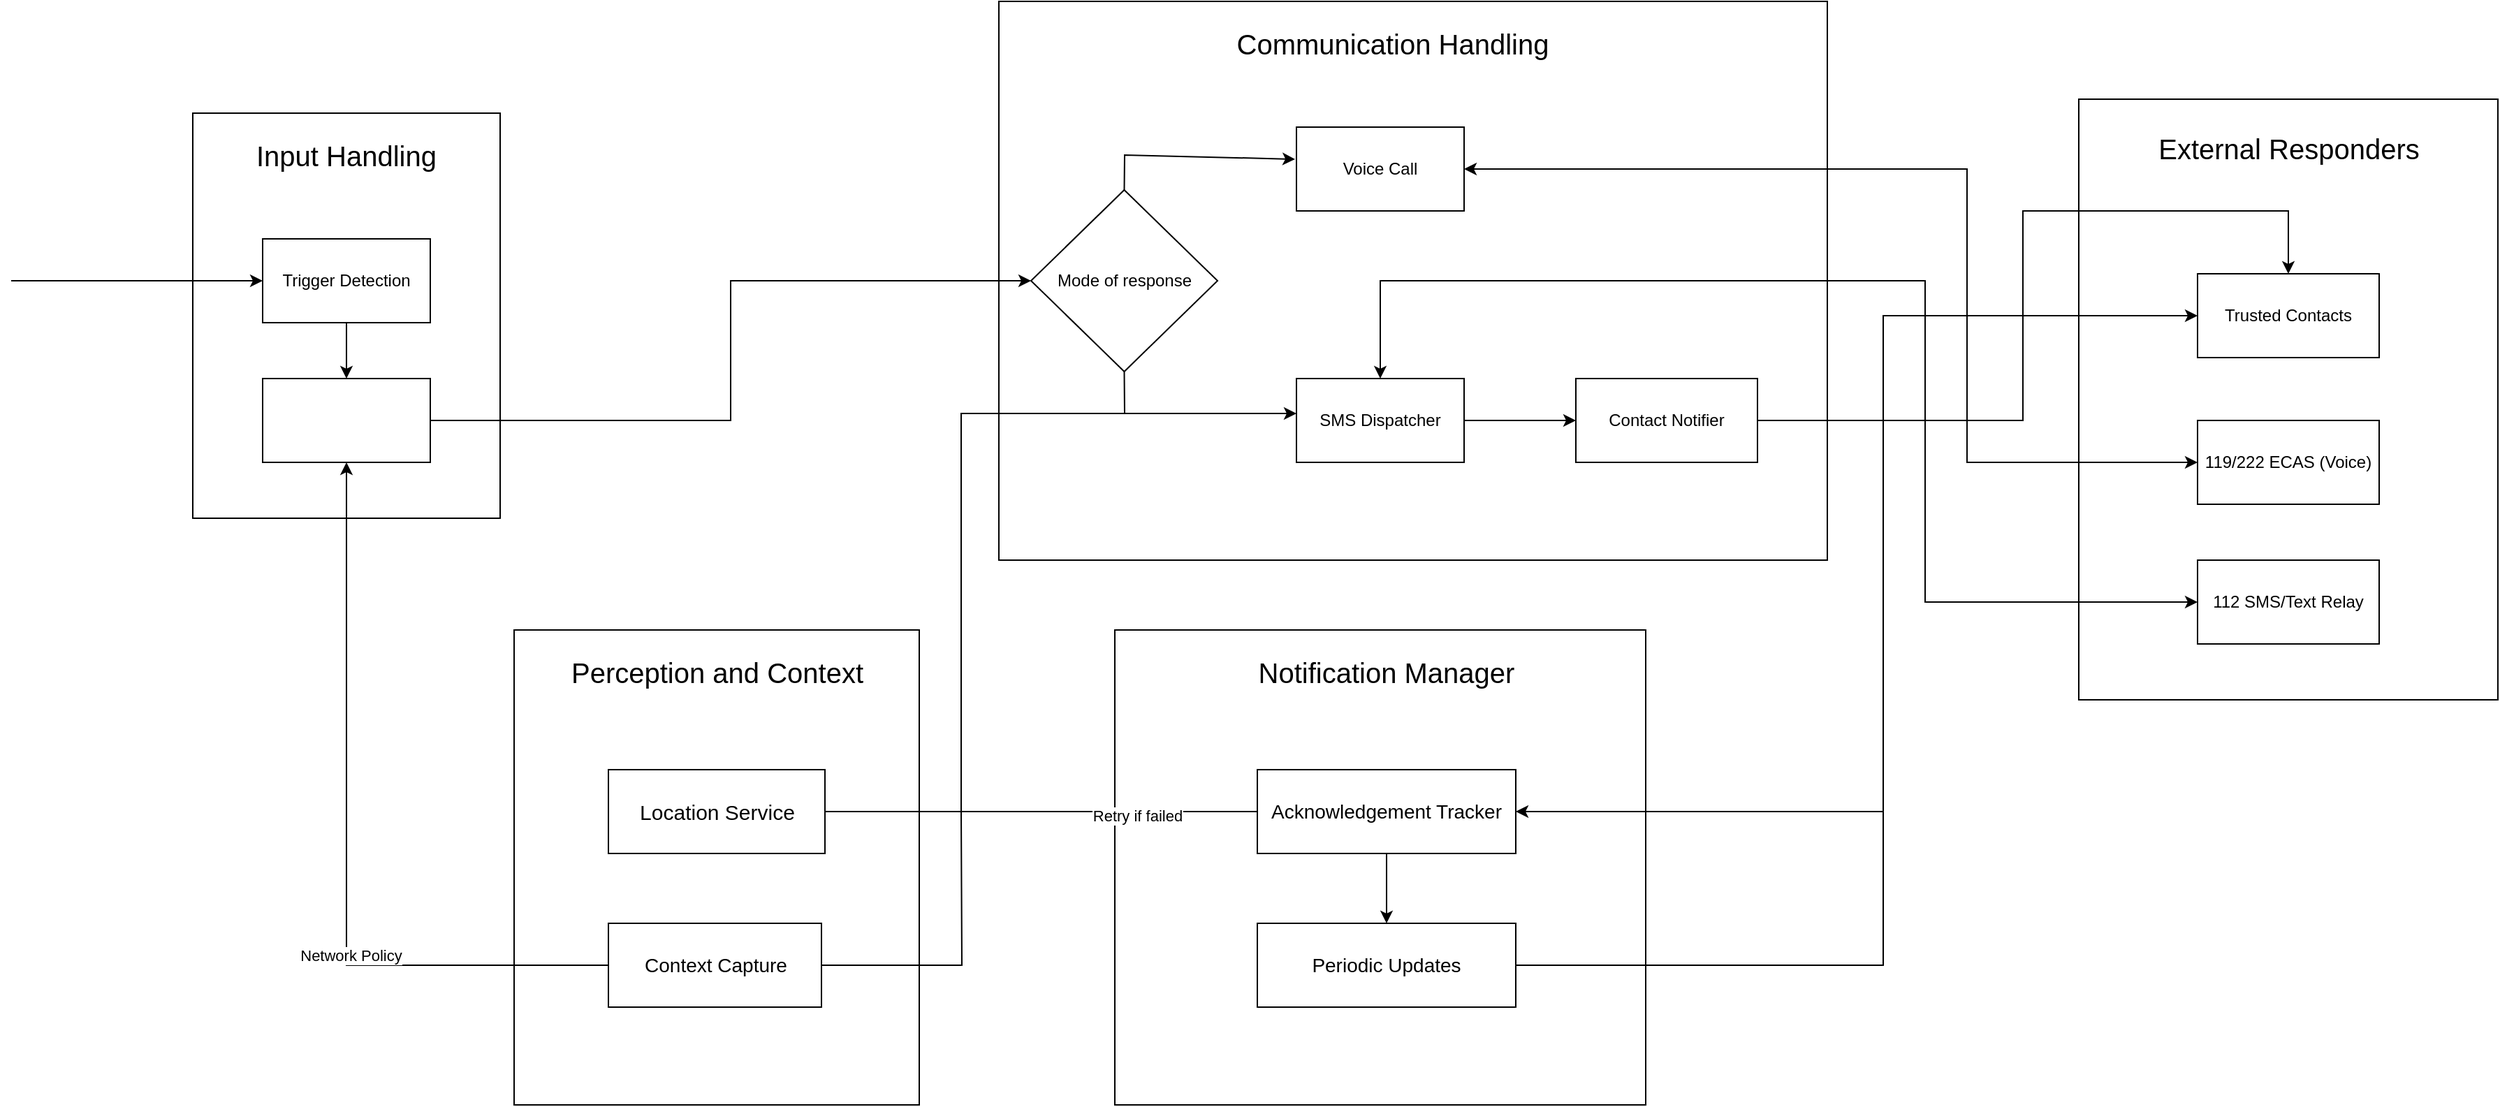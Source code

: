 <mxfile version="28.2.6">
  <diagram name="Page-1" id="jR8yjtnpcwizbuIGDy_K">
    <mxGraphModel dx="2772" dy="1613" grid="1" gridSize="10" guides="1" tooltips="1" connect="1" arrows="1" fold="1" page="1" pageScale="1" pageWidth="827" pageHeight="1169" math="0" shadow="0">
      <root>
        <mxCell id="0" />
        <mxCell id="1" parent="0" />
        <mxCell id="W86yD8HpNEZfdBtG1At9-2" value="" style="rounded=0;whiteSpace=wrap;html=1;" vertex="1" parent="1">
          <mxGeometry x="-120" y="300" width="220" height="290" as="geometry" />
        </mxCell>
        <mxCell id="W86yD8HpNEZfdBtG1At9-3" value="&lt;font style=&quot;font-size: 20px;&quot;&gt;Input Handling&lt;/font&gt;" style="text;html=1;whiteSpace=wrap;strokeColor=none;fillColor=none;align=center;verticalAlign=middle;rounded=0;" vertex="1" parent="1">
          <mxGeometry x="-105" y="310" width="190" height="40" as="geometry" />
        </mxCell>
        <mxCell id="W86yD8HpNEZfdBtG1At9-4" value="" style="rounded=0;whiteSpace=wrap;html=1;" vertex="1" parent="1">
          <mxGeometry x="1230" y="290" width="300" height="430" as="geometry" />
        </mxCell>
        <mxCell id="W86yD8HpNEZfdBtG1At9-5" value="&lt;font style=&quot;font-size: 20px;&quot;&gt;External Responders&lt;/font&gt;" style="text;html=1;whiteSpace=wrap;strokeColor=none;fillColor=none;align=center;verticalAlign=middle;rounded=0;" vertex="1" parent="1">
          <mxGeometry x="1268.75" y="310" width="222.5" height="30" as="geometry" />
        </mxCell>
        <mxCell id="W86yD8HpNEZfdBtG1At9-7" value="" style="rounded=0;whiteSpace=wrap;html=1;" vertex="1" parent="1">
          <mxGeometry x="540" y="670" width="380" height="340" as="geometry" />
        </mxCell>
        <mxCell id="W86yD8HpNEZfdBtG1At9-8" value="&lt;font style=&quot;font-size: 20px;&quot;&gt;Notification Manager&lt;/font&gt;" style="text;html=1;whiteSpace=wrap;strokeColor=none;fillColor=none;align=center;verticalAlign=middle;rounded=0;" vertex="1" parent="1">
          <mxGeometry x="622" y="690" width="225" height="20" as="geometry" />
        </mxCell>
        <mxCell id="W86yD8HpNEZfdBtG1At9-9" value="" style="rounded=0;whiteSpace=wrap;html=1;" vertex="1" parent="1">
          <mxGeometry x="457" y="220" width="593" height="400" as="geometry" />
        </mxCell>
        <mxCell id="W86yD8HpNEZfdBtG1At9-10" value="&lt;font style=&quot;font-size: 20px;&quot;&gt;Communication Handling&lt;/font&gt;" style="text;html=1;whiteSpace=wrap;strokeColor=none;fillColor=none;align=center;verticalAlign=middle;rounded=0;" vertex="1" parent="1">
          <mxGeometry x="607.75" y="240" width="261.5" height="20" as="geometry" />
        </mxCell>
        <mxCell id="W86yD8HpNEZfdBtG1At9-11" value="" style="rounded=0;whiteSpace=wrap;html=1;" vertex="1" parent="1">
          <mxGeometry x="110" y="670" width="290" height="340" as="geometry" />
        </mxCell>
        <mxCell id="W86yD8HpNEZfdBtG1At9-12" value="&lt;font style=&quot;font-size: 20px;&quot;&gt;Perception and Context&lt;/font&gt;" style="text;html=1;whiteSpace=wrap;strokeColor=none;fillColor=none;align=center;verticalAlign=middle;rounded=0;" vertex="1" parent="1">
          <mxGeometry x="124.75" y="690" width="260.5" height="20" as="geometry" />
        </mxCell>
        <mxCell id="W86yD8HpNEZfdBtG1At9-58" value="" style="edgeStyle=orthogonalEdgeStyle;rounded=0;orthogonalLoop=1;jettySize=auto;html=1;" edge="1" parent="1" source="W86yD8HpNEZfdBtG1At9-15" target="W86yD8HpNEZfdBtG1At9-57">
          <mxGeometry relative="1" as="geometry" />
        </mxCell>
        <mxCell id="W86yD8HpNEZfdBtG1At9-15" value="Trigger Detection" style="rounded=0;whiteSpace=wrap;html=1;" vertex="1" parent="1">
          <mxGeometry x="-70" y="390" width="120" height="60" as="geometry" />
        </mxCell>
        <mxCell id="W86yD8HpNEZfdBtG1At9-16" value="" style="endArrow=classic;html=1;rounded=0;entryX=0;entryY=0.5;entryDx=0;entryDy=0;" edge="1" parent="1" target="W86yD8HpNEZfdBtG1At9-15">
          <mxGeometry width="50" height="50" relative="1" as="geometry">
            <mxPoint x="-250" y="420" as="sourcePoint" />
            <mxPoint x="220" y="460" as="targetPoint" />
          </mxGeometry>
        </mxCell>
        <mxCell id="W86yD8HpNEZfdBtG1At9-19" value="Mode of response" style="rhombus;whiteSpace=wrap;html=1;" vertex="1" parent="1">
          <mxGeometry x="480" y="355" width="133.5" height="130" as="geometry" />
        </mxCell>
        <mxCell id="W86yD8HpNEZfdBtG1At9-21" value="Voice Call" style="rounded=0;whiteSpace=wrap;html=1;" vertex="1" parent="1">
          <mxGeometry x="670" y="310" width="120" height="60" as="geometry" />
        </mxCell>
        <mxCell id="W86yD8HpNEZfdBtG1At9-24" value="" style="edgeStyle=orthogonalEdgeStyle;rounded=0;orthogonalLoop=1;jettySize=auto;html=1;" edge="1" parent="1" source="W86yD8HpNEZfdBtG1At9-22" target="W86yD8HpNEZfdBtG1At9-23">
          <mxGeometry relative="1" as="geometry" />
        </mxCell>
        <mxCell id="W86yD8HpNEZfdBtG1At9-22" value="SMS Dispatcher" style="rounded=0;whiteSpace=wrap;html=1;" vertex="1" parent="1">
          <mxGeometry x="670" y="490" width="120" height="60" as="geometry" />
        </mxCell>
        <mxCell id="W86yD8HpNEZfdBtG1At9-23" value="Contact Notifier" style="rounded=0;whiteSpace=wrap;html=1;" vertex="1" parent="1">
          <mxGeometry x="870" y="490" width="130" height="60" as="geometry" />
        </mxCell>
        <mxCell id="W86yD8HpNEZfdBtG1At9-25" value="" style="endArrow=classic;html=1;rounded=0;exitX=0.5;exitY=1;exitDx=0;exitDy=0;" edge="1" parent="1" source="W86yD8HpNEZfdBtG1At9-19">
          <mxGeometry width="50" height="50" relative="1" as="geometry">
            <mxPoint x="860" y="570" as="sourcePoint" />
            <mxPoint x="670" y="515" as="targetPoint" />
            <Array as="points">
              <mxPoint x="547" y="515" />
            </Array>
          </mxGeometry>
        </mxCell>
        <mxCell id="W86yD8HpNEZfdBtG1At9-26" value="" style="endArrow=classic;html=1;rounded=0;exitX=0.5;exitY=0;exitDx=0;exitDy=0;entryX=-0.008;entryY=0.383;entryDx=0;entryDy=0;entryPerimeter=0;" edge="1" parent="1" source="W86yD8HpNEZfdBtG1At9-19" target="W86yD8HpNEZfdBtG1At9-21">
          <mxGeometry width="50" height="50" relative="1" as="geometry">
            <mxPoint x="610" y="510" as="sourcePoint" />
            <mxPoint x="733" y="540" as="targetPoint" />
            <Array as="points">
              <mxPoint x="547" y="330" />
            </Array>
          </mxGeometry>
        </mxCell>
        <mxCell id="W86yD8HpNEZfdBtG1At9-55" value="" style="edgeStyle=orthogonalEdgeStyle;rounded=0;orthogonalLoop=1;jettySize=auto;html=1;" edge="1" parent="1" source="W86yD8HpNEZfdBtG1At9-27" target="W86yD8HpNEZfdBtG1At9-28">
          <mxGeometry relative="1" as="geometry" />
        </mxCell>
        <mxCell id="W86yD8HpNEZfdBtG1At9-27" value="&lt;font style=&quot;font-size: 14px;&quot;&gt;Acknowledgement Tracker&lt;/font&gt;" style="rounded=0;whiteSpace=wrap;html=1;" vertex="1" parent="1">
          <mxGeometry x="642" y="770" width="185" height="60" as="geometry" />
        </mxCell>
        <mxCell id="W86yD8HpNEZfdBtG1At9-28" value="&lt;font style=&quot;font-size: 14px;&quot;&gt;Periodic Updates&lt;/font&gt;" style="rounded=0;whiteSpace=wrap;html=1;" vertex="1" parent="1">
          <mxGeometry x="642" y="880" width="185" height="60" as="geometry" />
        </mxCell>
        <mxCell id="W86yD8HpNEZfdBtG1At9-29" value="&lt;font style=&quot;font-size: 15px;&quot;&gt;Location Service&lt;/font&gt;" style="rounded=0;whiteSpace=wrap;html=1;" vertex="1" parent="1">
          <mxGeometry x="177.5" y="770" width="155" height="60" as="geometry" />
        </mxCell>
        <mxCell id="W86yD8HpNEZfdBtG1At9-30" value="&lt;font style=&quot;font-size: 14px;&quot;&gt;Context Capture&lt;/font&gt;" style="rounded=0;whiteSpace=wrap;html=1;" vertex="1" parent="1">
          <mxGeometry x="177.5" y="880" width="152.5" height="60" as="geometry" />
        </mxCell>
        <mxCell id="W86yD8HpNEZfdBtG1At9-31" value="Trusted Contacts" style="rounded=0;whiteSpace=wrap;html=1;" vertex="1" parent="1">
          <mxGeometry x="1315" y="415" width="130" height="60" as="geometry" />
        </mxCell>
        <mxCell id="W86yD8HpNEZfdBtG1At9-32" value="119/222 ECAS (Voice)" style="rounded=0;whiteSpace=wrap;html=1;" vertex="1" parent="1">
          <mxGeometry x="1315" y="520" width="130" height="60" as="geometry" />
        </mxCell>
        <mxCell id="W86yD8HpNEZfdBtG1At9-33" value="112 SMS/Text Relay" style="rounded=0;whiteSpace=wrap;html=1;" vertex="1" parent="1">
          <mxGeometry x="1315" y="620" width="130" height="60" as="geometry" />
        </mxCell>
        <mxCell id="W86yD8HpNEZfdBtG1At9-39" value="" style="endArrow=none;html=1;rounded=0;edgeStyle=orthogonalEdgeStyle;exitX=1;exitY=0.5;exitDx=0;exitDy=0;" edge="1" parent="1" source="W86yD8HpNEZfdBtG1At9-29">
          <mxGeometry width="50" height="50" relative="1" as="geometry">
            <mxPoint x="397" y="675" as="sourcePoint" />
            <mxPoint x="547" y="515" as="targetPoint" />
            <Array as="points">
              <mxPoint x="430" y="800" />
              <mxPoint x="430" y="515" />
            </Array>
          </mxGeometry>
        </mxCell>
        <mxCell id="W86yD8HpNEZfdBtG1At9-41" value="" style="endArrow=none;html=1;rounded=0;edgeStyle=orthogonalEdgeStyle;exitX=1;exitY=0.5;exitDx=0;exitDy=0;" edge="1" parent="1" source="W86yD8HpNEZfdBtG1At9-30">
          <mxGeometry width="50" height="50" relative="1" as="geometry">
            <mxPoint x="460" y="860" as="sourcePoint" />
            <mxPoint x="430" y="800" as="targetPoint" />
          </mxGeometry>
        </mxCell>
        <mxCell id="W86yD8HpNEZfdBtG1At9-42" value="" style="endArrow=classic;html=1;rounded=0;exitX=0;exitY=0.5;exitDx=0;exitDy=0;entryX=0.5;entryY=1;entryDx=0;entryDy=0;" edge="1" parent="1" source="W86yD8HpNEZfdBtG1At9-30" target="W86yD8HpNEZfdBtG1At9-57">
          <mxGeometry width="50" height="50" relative="1" as="geometry">
            <mxPoint x="270" y="750" as="sourcePoint" />
            <mxPoint x="195" y="485" as="targetPoint" />
            <Array as="points">
              <mxPoint x="40" y="910" />
              <mxPoint x="-10" y="910" />
              <mxPoint x="-10" y="780" />
              <mxPoint x="-10" y="630" />
            </Array>
          </mxGeometry>
        </mxCell>
        <mxCell id="W86yD8HpNEZfdBtG1At9-43" value="Network Policy" style="edgeLabel;html=1;align=center;verticalAlign=middle;resizable=0;points=[];" vertex="1" connectable="0" parent="W86yD8HpNEZfdBtG1At9-42">
          <mxGeometry x="-0.287" y="-3" relative="1" as="geometry">
            <mxPoint as="offset" />
          </mxGeometry>
        </mxCell>
        <mxCell id="W86yD8HpNEZfdBtG1At9-44" value="" style="endArrow=none;html=1;rounded=0;exitX=0;exitY=0.5;exitDx=0;exitDy=0;" edge="1" parent="1" source="W86yD8HpNEZfdBtG1At9-27">
          <mxGeometry width="50" height="50" relative="1" as="geometry">
            <mxPoint x="510" y="750" as="sourcePoint" />
            <mxPoint x="430" y="800" as="targetPoint" />
          </mxGeometry>
        </mxCell>
        <mxCell id="W86yD8HpNEZfdBtG1At9-45" value="Retry if failed" style="edgeLabel;html=1;align=center;verticalAlign=middle;resizable=0;points=[];" vertex="1" connectable="0" parent="W86yD8HpNEZfdBtG1At9-44">
          <mxGeometry x="-0.189" y="3" relative="1" as="geometry">
            <mxPoint as="offset" />
          </mxGeometry>
        </mxCell>
        <mxCell id="W86yD8HpNEZfdBtG1At9-46" style="edgeStyle=orthogonalEdgeStyle;rounded=0;orthogonalLoop=1;jettySize=auto;html=1;exitX=0.5;exitY=1;exitDx=0;exitDy=0;" edge="1" parent="1" source="W86yD8HpNEZfdBtG1At9-8" target="W86yD8HpNEZfdBtG1At9-8">
          <mxGeometry relative="1" as="geometry" />
        </mxCell>
        <mxCell id="W86yD8HpNEZfdBtG1At9-48" value="" style="endArrow=classic;html=1;rounded=0;edgeStyle=orthogonalEdgeStyle;entryX=0;entryY=0.5;entryDx=0;entryDy=0;startArrow=classic;startFill=1;" edge="1" parent="1" target="W86yD8HpNEZfdBtG1At9-33">
          <mxGeometry width="50" height="50" relative="1" as="geometry">
            <mxPoint x="730" y="490" as="sourcePoint" />
            <mxPoint x="940" y="700" as="targetPoint" />
            <Array as="points">
              <mxPoint x="730" y="420" />
              <mxPoint x="1120" y="420" />
              <mxPoint x="1120" y="650" />
            </Array>
          </mxGeometry>
        </mxCell>
        <mxCell id="W86yD8HpNEZfdBtG1At9-49" value="" style="endArrow=classic;html=1;rounded=0;edgeStyle=orthogonalEdgeStyle;entryX=0;entryY=0.5;entryDx=0;entryDy=0;exitX=1;exitY=0.5;exitDx=0;exitDy=0;startArrow=classic;startFill=1;" edge="1" parent="1" source="W86yD8HpNEZfdBtG1At9-21" target="W86yD8HpNEZfdBtG1At9-32">
          <mxGeometry width="50" height="50" relative="1" as="geometry">
            <mxPoint x="890" y="750" as="sourcePoint" />
            <mxPoint x="940" y="700" as="targetPoint" />
            <Array as="points">
              <mxPoint x="1150" y="340" />
              <mxPoint x="1150" y="550" />
            </Array>
          </mxGeometry>
        </mxCell>
        <mxCell id="W86yD8HpNEZfdBtG1At9-50" value="" style="endArrow=classic;html=1;rounded=0;edgeStyle=orthogonalEdgeStyle;entryX=0;entryY=0.5;entryDx=0;entryDy=0;exitX=1;exitY=0.5;exitDx=0;exitDy=0;" edge="1" parent="1" source="W86yD8HpNEZfdBtG1At9-28" target="W86yD8HpNEZfdBtG1At9-31">
          <mxGeometry width="50" height="50" relative="1" as="geometry">
            <mxPoint x="890" y="750" as="sourcePoint" />
            <mxPoint x="940" y="700" as="targetPoint" />
            <Array as="points">
              <mxPoint x="1090" y="910" />
              <mxPoint x="1090" y="445" />
            </Array>
          </mxGeometry>
        </mxCell>
        <mxCell id="W86yD8HpNEZfdBtG1At9-53" value="" style="endArrow=classic;html=1;rounded=0;entryX=1;entryY=0.5;entryDx=0;entryDy=0;" edge="1" parent="1" target="W86yD8HpNEZfdBtG1At9-27">
          <mxGeometry width="50" height="50" relative="1" as="geometry">
            <mxPoint x="1090" y="800" as="sourcePoint" />
            <mxPoint x="940" y="700" as="targetPoint" />
          </mxGeometry>
        </mxCell>
        <mxCell id="W86yD8HpNEZfdBtG1At9-54" value="" style="endArrow=classic;html=1;rounded=0;entryX=0.5;entryY=0;entryDx=0;entryDy=0;exitX=1;exitY=0.5;exitDx=0;exitDy=0;" edge="1" parent="1" source="W86yD8HpNEZfdBtG1At9-23" target="W86yD8HpNEZfdBtG1At9-31">
          <mxGeometry width="50" height="50" relative="1" as="geometry">
            <mxPoint x="890" y="750" as="sourcePoint" />
            <mxPoint x="940" y="700" as="targetPoint" />
            <Array as="points">
              <mxPoint x="1190" y="520" />
              <mxPoint x="1190" y="370" />
              <mxPoint x="1280" y="370" />
              <mxPoint x="1380" y="370" />
            </Array>
          </mxGeometry>
        </mxCell>
        <mxCell id="W86yD8HpNEZfdBtG1At9-57" value="&lt;span style=&quot;font-family: Helvetica; font-size: 12px; font-style: normal; font-variant-ligatures: normal; font-variant-caps: normal; font-weight: 400; letter-spacing: normal; orphans: 2; text-align: center; text-indent: 0px; text-transform: none; widows: 2; word-spacing: 0px; -webkit-text-stroke-width: 0px; white-space: normal; text-decoration-thickness: initial; text-decoration-style: initial; text-decoration-color: initial; float: none; display: inline !important;&quot;&gt;&lt;font style=&quot;color: light-dark(rgb(255, 255, 255), rgb(255, 255, 255));&quot;&gt;Timer to capture decision&lt;/font&gt;&lt;/span&gt;" style="rounded=0;whiteSpace=wrap;html=1;" vertex="1" parent="1">
          <mxGeometry x="-70" y="490" width="120" height="60" as="geometry" />
        </mxCell>
        <mxCell id="W86yD8HpNEZfdBtG1At9-59" value="" style="endArrow=classic;html=1;rounded=0;edgeStyle=orthogonalEdgeStyle;entryX=0;entryY=0.5;entryDx=0;entryDy=0;exitX=1;exitY=0.5;exitDx=0;exitDy=0;" edge="1" parent="1" source="W86yD8HpNEZfdBtG1At9-57" target="W86yD8HpNEZfdBtG1At9-19">
          <mxGeometry width="50" height="50" relative="1" as="geometry">
            <mxPoint x="430" y="650" as="sourcePoint" />
            <mxPoint x="480" y="600" as="targetPoint" />
          </mxGeometry>
        </mxCell>
      </root>
    </mxGraphModel>
  </diagram>
</mxfile>
